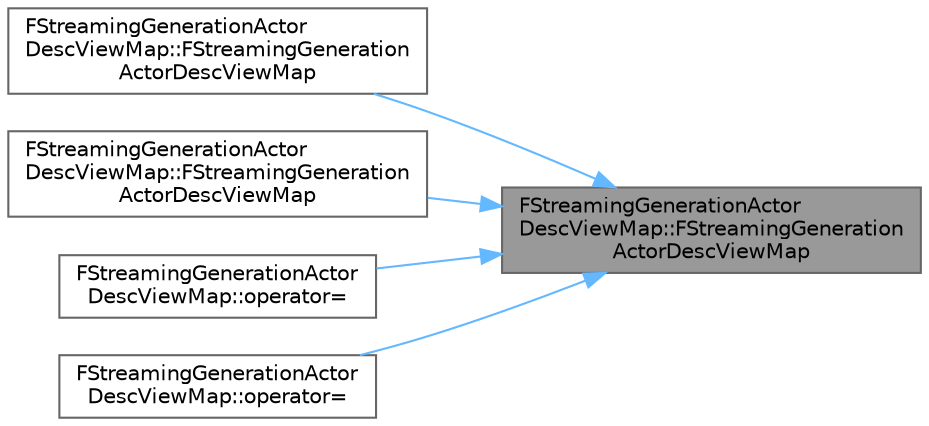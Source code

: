 digraph "FStreamingGenerationActorDescViewMap::FStreamingGenerationActorDescViewMap"
{
 // INTERACTIVE_SVG=YES
 // LATEX_PDF_SIZE
  bgcolor="transparent";
  edge [fontname=Helvetica,fontsize=10,labelfontname=Helvetica,labelfontsize=10];
  node [fontname=Helvetica,fontsize=10,shape=box,height=0.2,width=0.4];
  rankdir="RL";
  Node1 [id="Node000001",label="FStreamingGenerationActor\lDescViewMap::FStreamingGeneration\lActorDescViewMap",height=0.2,width=0.4,color="gray40", fillcolor="grey60", style="filled", fontcolor="black",tooltip=" "];
  Node1 -> Node2 [id="edge1_Node000001_Node000002",dir="back",color="steelblue1",style="solid",tooltip=" "];
  Node2 [id="Node000002",label="FStreamingGenerationActor\lDescViewMap::FStreamingGeneration\lActorDescViewMap",height=0.2,width=0.4,color="grey40", fillcolor="white", style="filled",URL="$d2/dae/classFStreamingGenerationActorDescViewMap.html#a0d57211194fd1667a32d053cfa402825",tooltip=" "];
  Node1 -> Node3 [id="edge2_Node000001_Node000003",dir="back",color="steelblue1",style="solid",tooltip=" "];
  Node3 [id="Node000003",label="FStreamingGenerationActor\lDescViewMap::FStreamingGeneration\lActorDescViewMap",height=0.2,width=0.4,color="grey40", fillcolor="white", style="filled",URL="$d2/dae/classFStreamingGenerationActorDescViewMap.html#a07745754fe015d6dfb1d0e47df0ac91e",tooltip=" "];
  Node1 -> Node4 [id="edge3_Node000001_Node000004",dir="back",color="steelblue1",style="solid",tooltip=" "];
  Node4 [id="Node000004",label="FStreamingGenerationActor\lDescViewMap::operator=",height=0.2,width=0.4,color="grey40", fillcolor="white", style="filled",URL="$d2/dae/classFStreamingGenerationActorDescViewMap.html#ad4ae480ac84aec039904f64cfca16336",tooltip=" "];
  Node1 -> Node5 [id="edge4_Node000001_Node000005",dir="back",color="steelblue1",style="solid",tooltip=" "];
  Node5 [id="Node000005",label="FStreamingGenerationActor\lDescViewMap::operator=",height=0.2,width=0.4,color="grey40", fillcolor="white", style="filled",URL="$d2/dae/classFStreamingGenerationActorDescViewMap.html#a448eebaecd8dc3d595ac9a7c3859d7d9",tooltip=" "];
}
